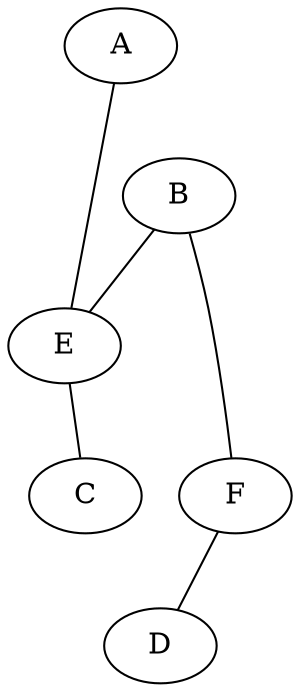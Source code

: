 graph {
      A -- B[style="invis"];
      B -- C[style="invis"];
      C -- D[style="invis"];
      A -- E;
      E -- F[style="invis"];
      F -- D;
      E -- C;
      B -- F;
      B -- E;
}
